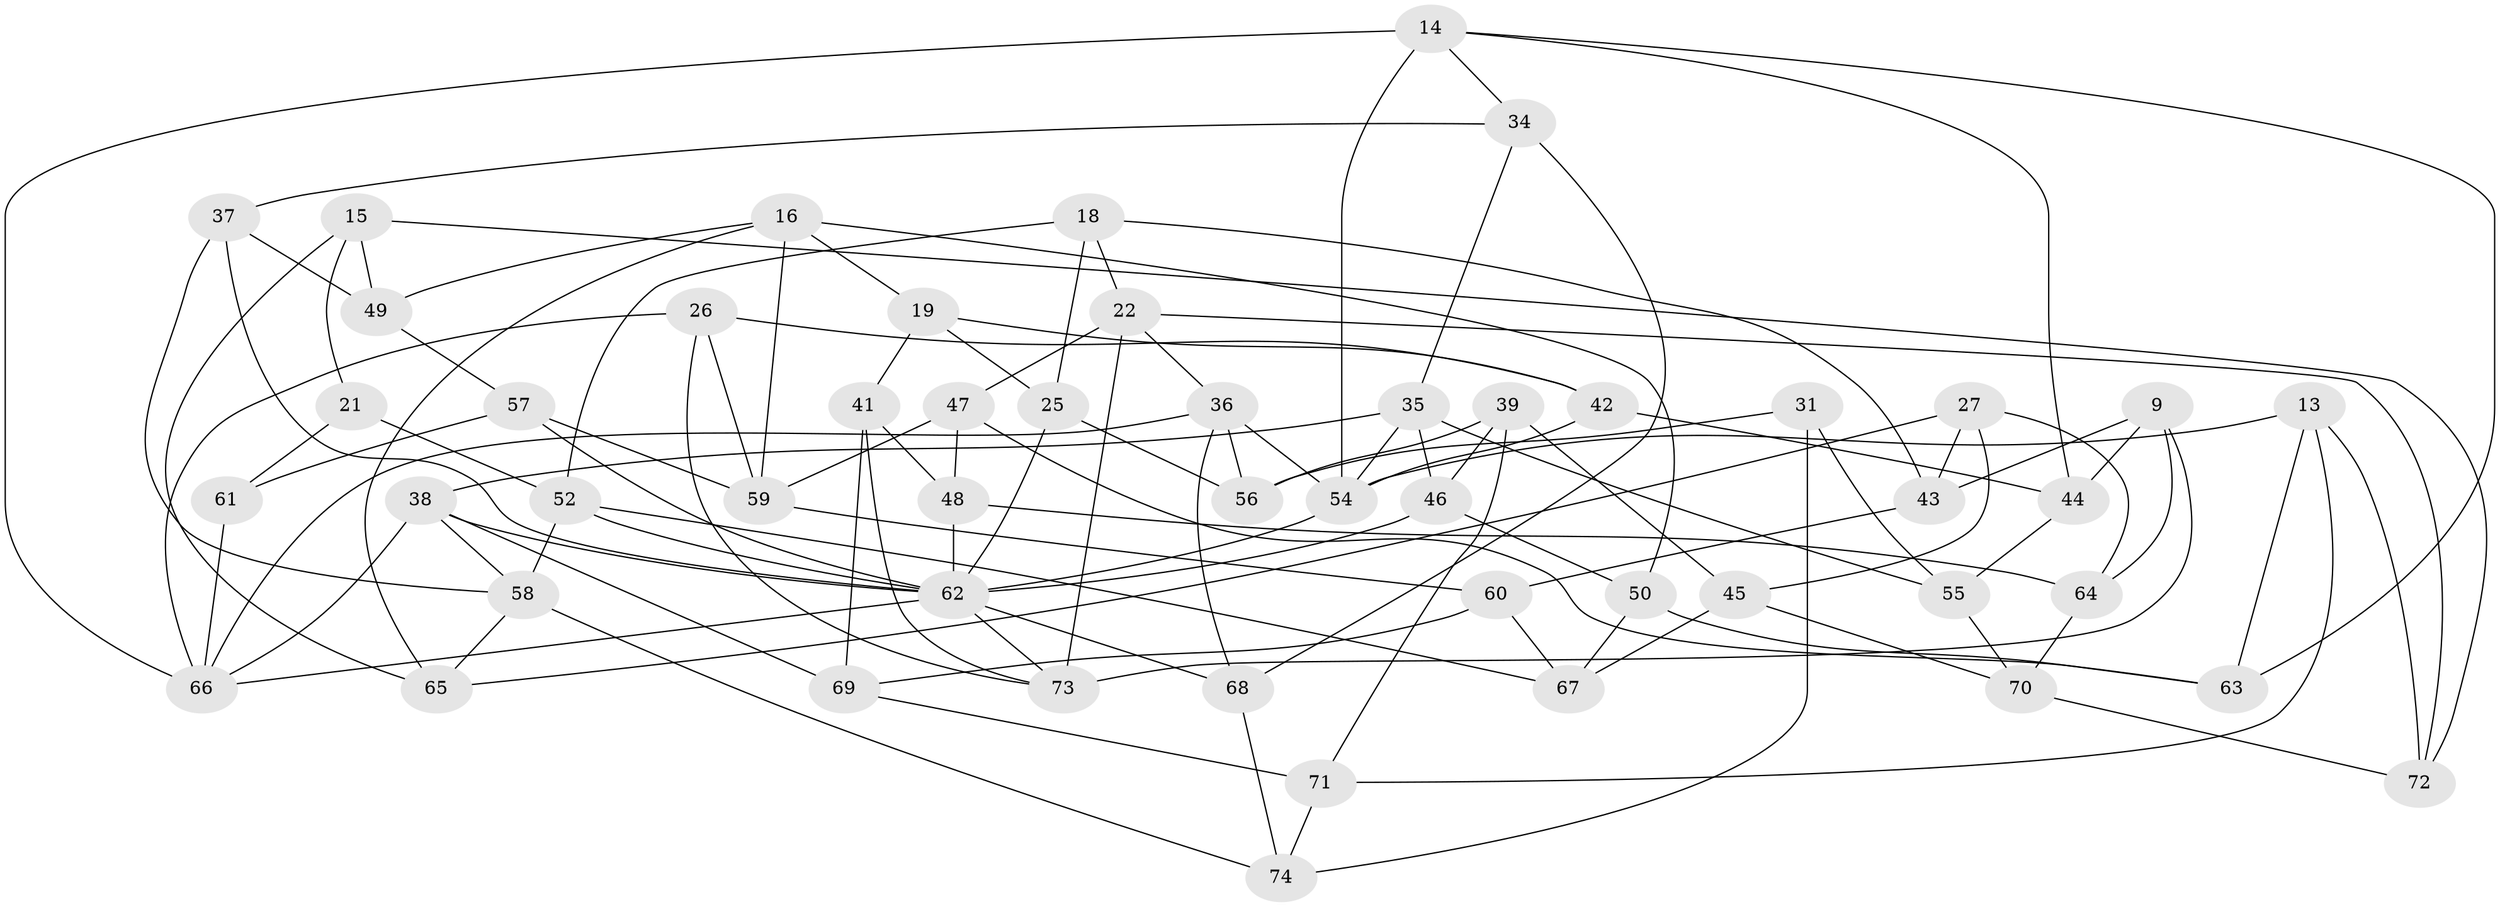 // original degree distribution, {4: 1.0}
// Generated by graph-tools (version 1.1) at 2025/03/03/04/25 22:03:00]
// undirected, 51 vertices, 111 edges
graph export_dot {
graph [start="1"]
  node [color=gray90,style=filled];
  9;
  13;
  14 [super="+11"];
  15;
  16 [super="+7"];
  18;
  19;
  21;
  22 [super="+10"];
  25;
  26;
  27;
  31;
  34;
  35 [super="+30"];
  36 [super="+24"];
  37;
  38 [super="+33"];
  39;
  41;
  42;
  43;
  44;
  45;
  46;
  47;
  48;
  49;
  50;
  52 [super="+29"];
  54 [super="+40"];
  55;
  56;
  57 [super="+23"];
  58 [super="+20+28"];
  59 [super="+51"];
  60;
  61;
  62 [super="+5+53+32"];
  63;
  64;
  65;
  66 [super="+8"];
  67;
  68;
  69;
  70;
  71;
  72;
  73 [super="+1"];
  74 [super="+4"];
  9 -- 43;
  9 -- 44;
  9 -- 73;
  9 -- 64;
  13 -- 72;
  13 -- 71;
  13 -- 54;
  13 -- 63;
  14 -- 63;
  14 -- 34;
  14 -- 66;
  14 -- 44;
  14 -- 54 [weight=2];
  15 -- 65;
  15 -- 72;
  15 -- 49;
  15 -- 21;
  16 -- 65;
  16 -- 49;
  16 -- 59 [weight=2];
  16 -- 50;
  16 -- 19;
  18 -- 25;
  18 -- 43;
  18 -- 22;
  18 -- 52;
  19 -- 25;
  19 -- 41;
  19 -- 42;
  21 -- 61;
  21 -- 52 [weight=2];
  22 -- 73 [weight=2];
  22 -- 72;
  22 -- 47;
  22 -- 36;
  25 -- 56;
  25 -- 62;
  26 -- 42;
  26 -- 66;
  26 -- 73;
  26 -- 59;
  27 -- 43;
  27 -- 64;
  27 -- 45;
  27 -- 65;
  31 -- 74 [weight=2];
  31 -- 56;
  31 -- 55;
  34 -- 68;
  34 -- 37;
  34 -- 35;
  35 -- 54 [weight=2];
  35 -- 55;
  35 -- 38;
  35 -- 46;
  36 -- 56;
  36 -- 68;
  36 -- 54 [weight=2];
  36 -- 66;
  37 -- 49;
  37 -- 62;
  37 -- 58;
  38 -- 69;
  38 -- 66;
  38 -- 58 [weight=2];
  38 -- 62;
  39 -- 46;
  39 -- 71;
  39 -- 56;
  39 -- 45;
  41 -- 48;
  41 -- 69;
  41 -- 73;
  42 -- 44;
  42 -- 54;
  43 -- 60;
  44 -- 55;
  45 -- 70;
  45 -- 67;
  46 -- 50;
  46 -- 62;
  47 -- 48;
  47 -- 63;
  47 -- 59;
  48 -- 64;
  48 -- 62;
  49 -- 57;
  50 -- 67;
  50 -- 63;
  52 -- 58 [weight=2];
  52 -- 62 [weight=2];
  52 -- 67;
  54 -- 62 [weight=2];
  55 -- 70;
  57 -- 61 [weight=2];
  57 -- 59;
  57 -- 62 [weight=2];
  58 -- 74 [weight=2];
  58 -- 65;
  59 -- 60;
  60 -- 69;
  60 -- 67;
  61 -- 66;
  62 -- 68;
  62 -- 73;
  62 -- 66;
  64 -- 70;
  68 -- 74;
  69 -- 71;
  70 -- 72;
  71 -- 74;
}
